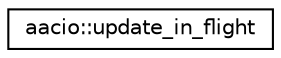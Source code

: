 digraph "Graphical Class Hierarchy"
{
  edge [fontname="Helvetica",fontsize="10",labelfontname="Helvetica",labelfontsize="10"];
  node [fontname="Helvetica",fontsize="10",shape=record];
  rankdir="LR";
  Node0 [label="aacio::update_in_flight",height=0.2,width=0.4,color="black", fillcolor="white", style="filled",URL="$structaacio_1_1update__in__flight.html"];
}
